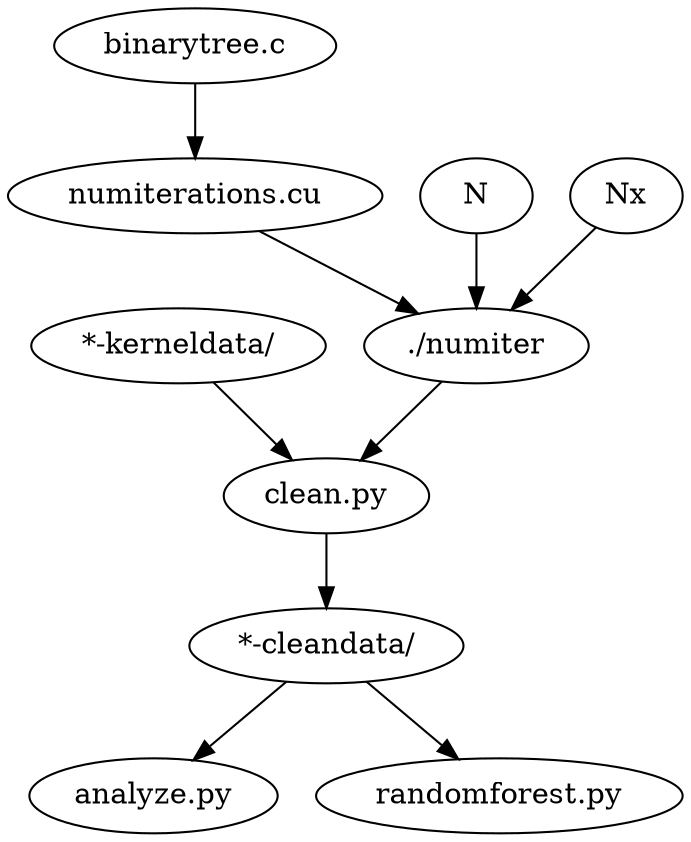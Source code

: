 digraph RandomForest {
    "*-kerneldata/" -> "clean.py";
    "binarytree.c" -> "numiterations.cu";
    "numiterations.cu" -> "./numiter";
    "N" -> "./numiter";
    "Nx" -> "./numiter";
    "./numiter" -> "clean.py";
    "clean.py" -> "*-cleandata/";
    "*-cleandata/" -> "analyze.py";
    "*-cleandata/" -> "randomforest.py"
}